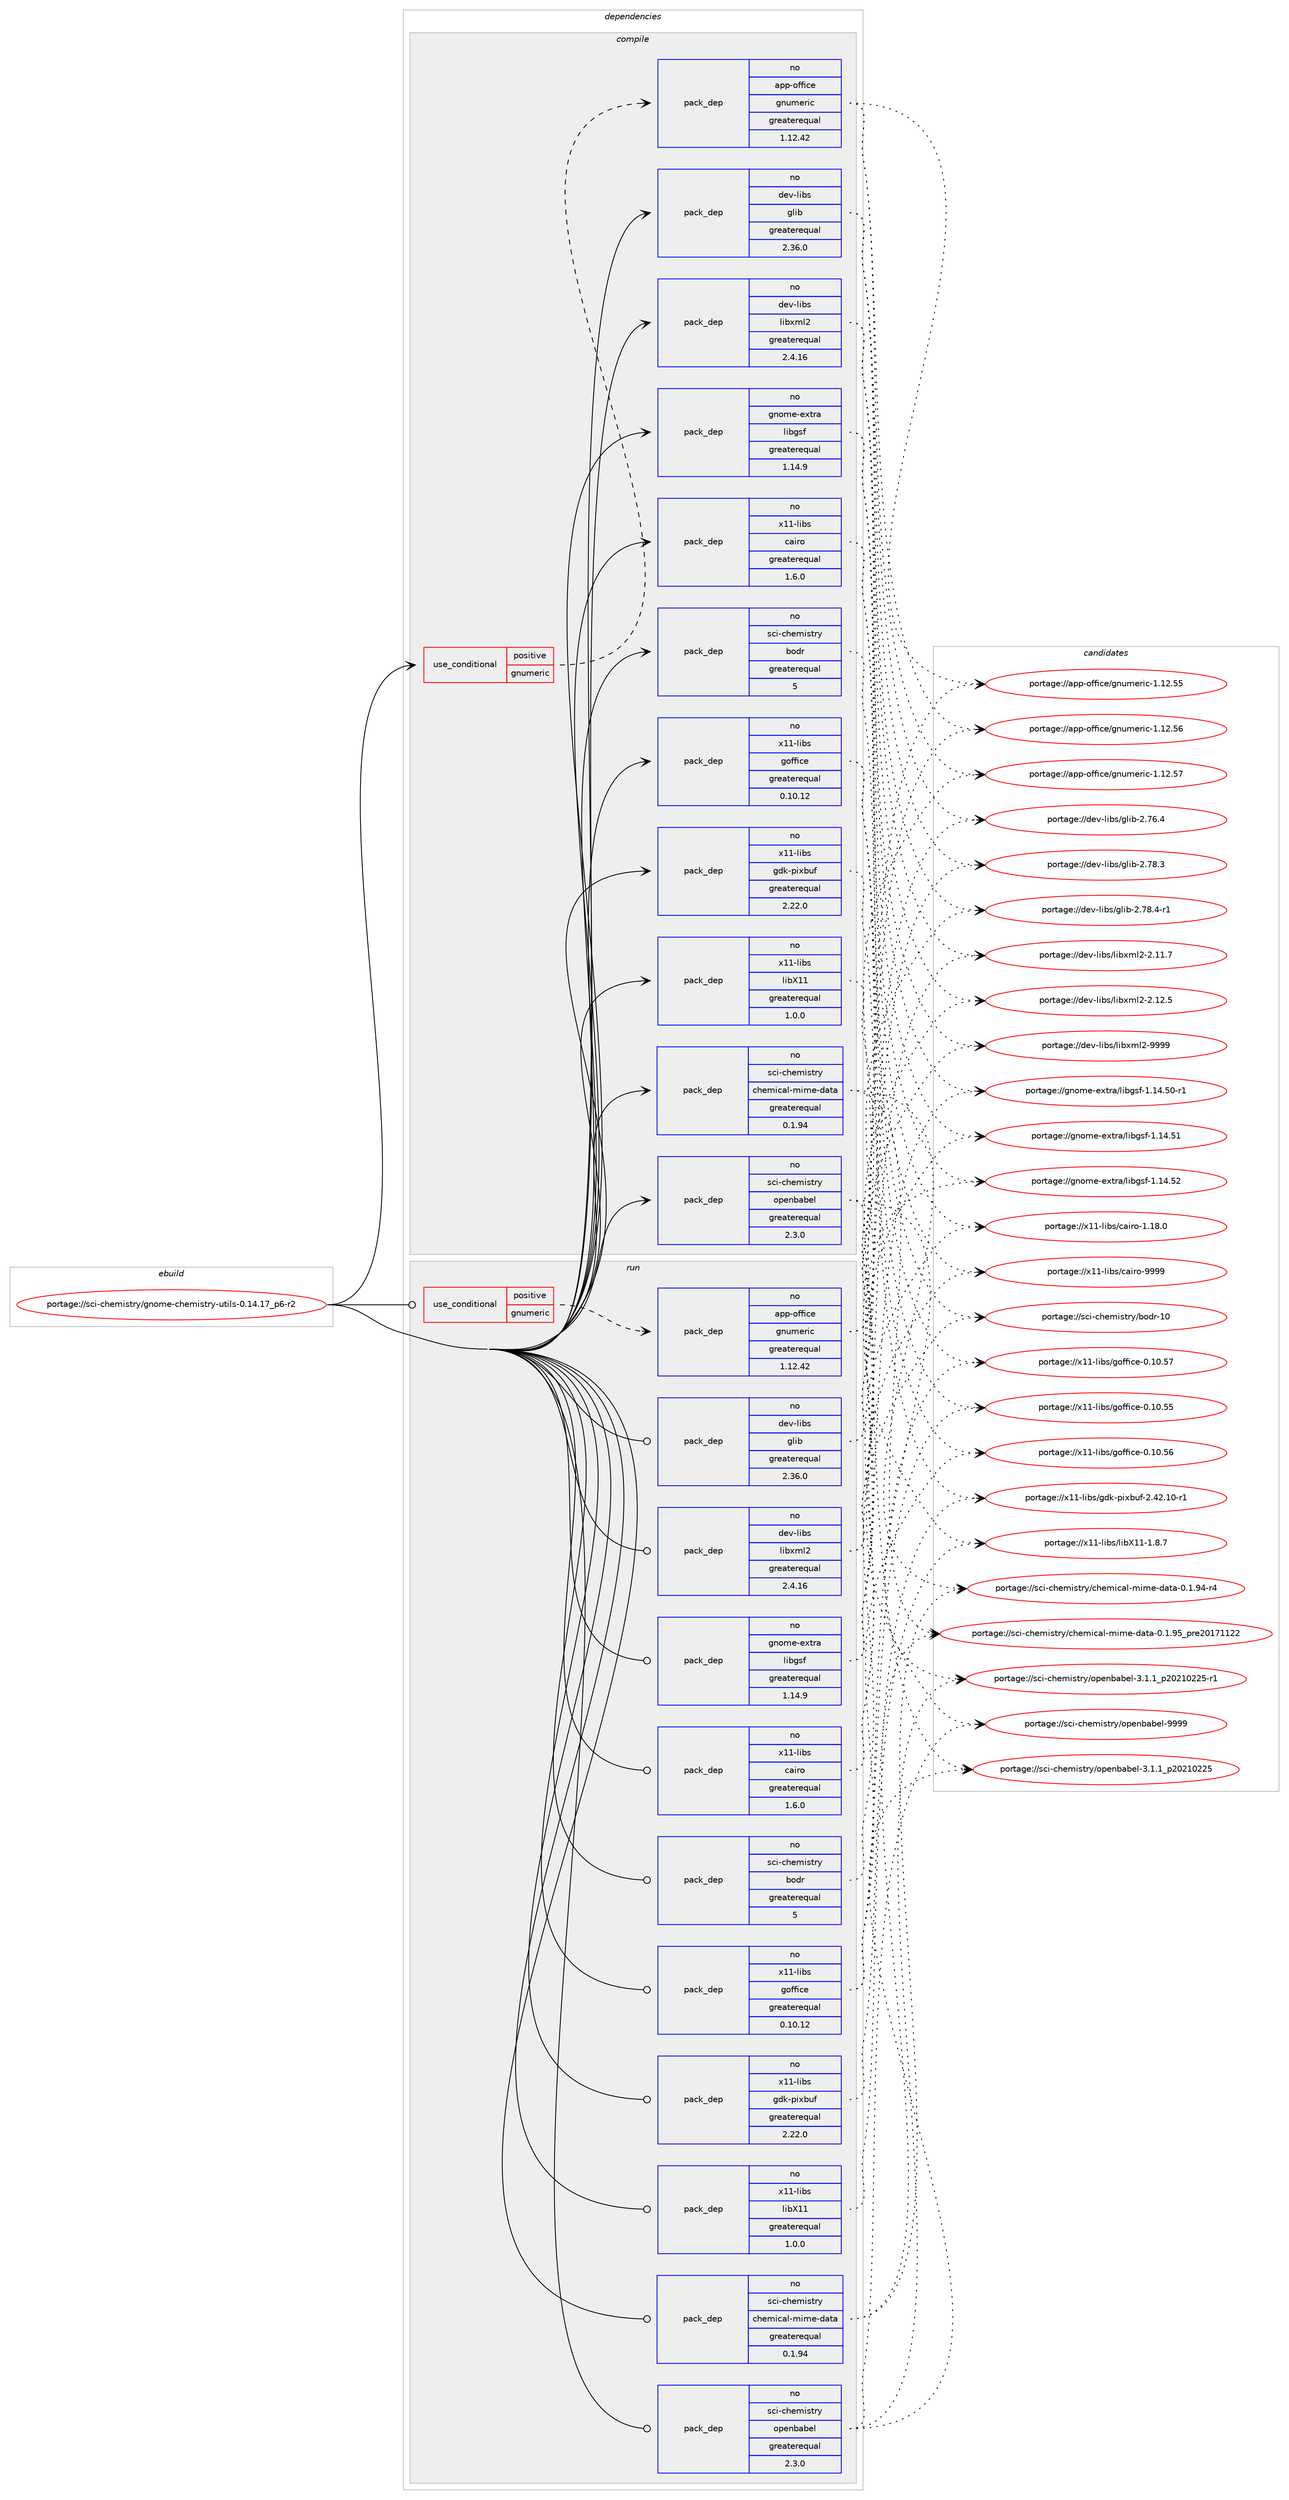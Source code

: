 digraph prolog {

# *************
# Graph options
# *************

newrank=true;
concentrate=true;
compound=true;
graph [rankdir=LR,fontname=Helvetica,fontsize=10,ranksep=1.5];#, ranksep=2.5, nodesep=0.2];
edge  [arrowhead=vee];
node  [fontname=Helvetica,fontsize=10];

# **********
# The ebuild
# **********

subgraph cluster_leftcol {
color=gray;
rank=same;
label=<<i>ebuild</i>>;
id [label="portage://sci-chemistry/gnome-chemistry-utils-0.14.17_p6-r2", color=red, width=4, href="../sci-chemistry/gnome-chemistry-utils-0.14.17_p6-r2.svg"];
}

# ****************
# The dependencies
# ****************

subgraph cluster_midcol {
color=gray;
label=<<i>dependencies</i>>;
subgraph cluster_compile {
fillcolor="#eeeeee";
style=filled;
label=<<i>compile</i>>;
subgraph cond4154 {
dependency5472 [label=<<TABLE BORDER="0" CELLBORDER="1" CELLSPACING="0" CELLPADDING="4"><TR><TD ROWSPAN="3" CELLPADDING="10">use_conditional</TD></TR><TR><TD>positive</TD></TR><TR><TD>gnumeric</TD></TR></TABLE>>, shape=none, color=red];
subgraph pack1267 {
dependency5473 [label=<<TABLE BORDER="0" CELLBORDER="1" CELLSPACING="0" CELLPADDING="4" WIDTH="220"><TR><TD ROWSPAN="6" CELLPADDING="30">pack_dep</TD></TR><TR><TD WIDTH="110">no</TD></TR><TR><TD>app-office</TD></TR><TR><TD>gnumeric</TD></TR><TR><TD>greaterequal</TD></TR><TR><TD>1.12.42</TD></TR></TABLE>>, shape=none, color=blue];
}
dependency5472:e -> dependency5473:w [weight=20,style="dashed",arrowhead="vee"];
}
id:e -> dependency5472:w [weight=20,style="solid",arrowhead="vee"];
subgraph pack1268 {
dependency5474 [label=<<TABLE BORDER="0" CELLBORDER="1" CELLSPACING="0" CELLPADDING="4" WIDTH="220"><TR><TD ROWSPAN="6" CELLPADDING="30">pack_dep</TD></TR><TR><TD WIDTH="110">no</TD></TR><TR><TD>dev-libs</TD></TR><TR><TD>glib</TD></TR><TR><TD>greaterequal</TD></TR><TR><TD>2.36.0</TD></TR></TABLE>>, shape=none, color=blue];
}
id:e -> dependency5474:w [weight=20,style="solid",arrowhead="vee"];
subgraph pack1269 {
dependency5475 [label=<<TABLE BORDER="0" CELLBORDER="1" CELLSPACING="0" CELLPADDING="4" WIDTH="220"><TR><TD ROWSPAN="6" CELLPADDING="30">pack_dep</TD></TR><TR><TD WIDTH="110">no</TD></TR><TR><TD>dev-libs</TD></TR><TR><TD>libxml2</TD></TR><TR><TD>greaterequal</TD></TR><TR><TD>2.4.16</TD></TR></TABLE>>, shape=none, color=blue];
}
id:e -> dependency5475:w [weight=20,style="solid",arrowhead="vee"];
subgraph pack1270 {
dependency5476 [label=<<TABLE BORDER="0" CELLBORDER="1" CELLSPACING="0" CELLPADDING="4" WIDTH="220"><TR><TD ROWSPAN="6" CELLPADDING="30">pack_dep</TD></TR><TR><TD WIDTH="110">no</TD></TR><TR><TD>gnome-extra</TD></TR><TR><TD>libgsf</TD></TR><TR><TD>greaterequal</TD></TR><TR><TD>1.14.9</TD></TR></TABLE>>, shape=none, color=blue];
}
id:e -> dependency5476:w [weight=20,style="solid",arrowhead="vee"];
subgraph pack1271 {
dependency5477 [label=<<TABLE BORDER="0" CELLBORDER="1" CELLSPACING="0" CELLPADDING="4" WIDTH="220"><TR><TD ROWSPAN="6" CELLPADDING="30">pack_dep</TD></TR><TR><TD WIDTH="110">no</TD></TR><TR><TD>sci-chemistry</TD></TR><TR><TD>bodr</TD></TR><TR><TD>greaterequal</TD></TR><TR><TD>5</TD></TR></TABLE>>, shape=none, color=blue];
}
id:e -> dependency5477:w [weight=20,style="solid",arrowhead="vee"];
subgraph pack1272 {
dependency5478 [label=<<TABLE BORDER="0" CELLBORDER="1" CELLSPACING="0" CELLPADDING="4" WIDTH="220"><TR><TD ROWSPAN="6" CELLPADDING="30">pack_dep</TD></TR><TR><TD WIDTH="110">no</TD></TR><TR><TD>sci-chemistry</TD></TR><TR><TD>chemical-mime-data</TD></TR><TR><TD>greaterequal</TD></TR><TR><TD>0.1.94</TD></TR></TABLE>>, shape=none, color=blue];
}
id:e -> dependency5478:w [weight=20,style="solid",arrowhead="vee"];
subgraph pack1273 {
dependency5479 [label=<<TABLE BORDER="0" CELLBORDER="1" CELLSPACING="0" CELLPADDING="4" WIDTH="220"><TR><TD ROWSPAN="6" CELLPADDING="30">pack_dep</TD></TR><TR><TD WIDTH="110">no</TD></TR><TR><TD>sci-chemistry</TD></TR><TR><TD>openbabel</TD></TR><TR><TD>greaterequal</TD></TR><TR><TD>2.3.0</TD></TR></TABLE>>, shape=none, color=blue];
}
id:e -> dependency5479:w [weight=20,style="solid",arrowhead="vee"];
# *** BEGIN UNKNOWN DEPENDENCY TYPE (TODO) ***
# id -> package_dependency(portage://sci-chemistry/gnome-chemistry-utils-0.14.17_p6-r2,install,no,virtual,glu,none,[,,],[],[])
# *** END UNKNOWN DEPENDENCY TYPE (TODO) ***

subgraph pack1274 {
dependency5480 [label=<<TABLE BORDER="0" CELLBORDER="1" CELLSPACING="0" CELLPADDING="4" WIDTH="220"><TR><TD ROWSPAN="6" CELLPADDING="30">pack_dep</TD></TR><TR><TD WIDTH="110">no</TD></TR><TR><TD>x11-libs</TD></TR><TR><TD>cairo</TD></TR><TR><TD>greaterequal</TD></TR><TR><TD>1.6.0</TD></TR></TABLE>>, shape=none, color=blue];
}
id:e -> dependency5480:w [weight=20,style="solid",arrowhead="vee"];
subgraph pack1275 {
dependency5481 [label=<<TABLE BORDER="0" CELLBORDER="1" CELLSPACING="0" CELLPADDING="4" WIDTH="220"><TR><TD ROWSPAN="6" CELLPADDING="30">pack_dep</TD></TR><TR><TD WIDTH="110">no</TD></TR><TR><TD>x11-libs</TD></TR><TR><TD>gdk-pixbuf</TD></TR><TR><TD>greaterequal</TD></TR><TR><TD>2.22.0</TD></TR></TABLE>>, shape=none, color=blue];
}
id:e -> dependency5481:w [weight=20,style="solid",arrowhead="vee"];
subgraph pack1276 {
dependency5482 [label=<<TABLE BORDER="0" CELLBORDER="1" CELLSPACING="0" CELLPADDING="4" WIDTH="220"><TR><TD ROWSPAN="6" CELLPADDING="30">pack_dep</TD></TR><TR><TD WIDTH="110">no</TD></TR><TR><TD>x11-libs</TD></TR><TR><TD>goffice</TD></TR><TR><TD>greaterequal</TD></TR><TR><TD>0.10.12</TD></TR></TABLE>>, shape=none, color=blue];
}
id:e -> dependency5482:w [weight=20,style="solid",arrowhead="vee"];
# *** BEGIN UNKNOWN DEPENDENCY TYPE (TODO) ***
# id -> package_dependency(portage://sci-chemistry/gnome-chemistry-utils-0.14.17_p6-r2,install,no,x11-libs,gtk+,none,[,,],[slot(3)],[use(enable(X),none)])
# *** END UNKNOWN DEPENDENCY TYPE (TODO) ***

subgraph pack1277 {
dependency5483 [label=<<TABLE BORDER="0" CELLBORDER="1" CELLSPACING="0" CELLPADDING="4" WIDTH="220"><TR><TD ROWSPAN="6" CELLPADDING="30">pack_dep</TD></TR><TR><TD WIDTH="110">no</TD></TR><TR><TD>x11-libs</TD></TR><TR><TD>libX11</TD></TR><TR><TD>greaterequal</TD></TR><TR><TD>1.0.0</TD></TR></TABLE>>, shape=none, color=blue];
}
id:e -> dependency5483:w [weight=20,style="solid",arrowhead="vee"];
}
subgraph cluster_compileandrun {
fillcolor="#eeeeee";
style=filled;
label=<<i>compile and run</i>>;
}
subgraph cluster_run {
fillcolor="#eeeeee";
style=filled;
label=<<i>run</i>>;
subgraph cond4155 {
dependency5484 [label=<<TABLE BORDER="0" CELLBORDER="1" CELLSPACING="0" CELLPADDING="4"><TR><TD ROWSPAN="3" CELLPADDING="10">use_conditional</TD></TR><TR><TD>positive</TD></TR><TR><TD>gnumeric</TD></TR></TABLE>>, shape=none, color=red];
subgraph pack1278 {
dependency5485 [label=<<TABLE BORDER="0" CELLBORDER="1" CELLSPACING="0" CELLPADDING="4" WIDTH="220"><TR><TD ROWSPAN="6" CELLPADDING="30">pack_dep</TD></TR><TR><TD WIDTH="110">no</TD></TR><TR><TD>app-office</TD></TR><TR><TD>gnumeric</TD></TR><TR><TD>greaterequal</TD></TR><TR><TD>1.12.42</TD></TR></TABLE>>, shape=none, color=blue];
}
dependency5484:e -> dependency5485:w [weight=20,style="dashed",arrowhead="vee"];
}
id:e -> dependency5484:w [weight=20,style="solid",arrowhead="odot"];
subgraph pack1279 {
dependency5486 [label=<<TABLE BORDER="0" CELLBORDER="1" CELLSPACING="0" CELLPADDING="4" WIDTH="220"><TR><TD ROWSPAN="6" CELLPADDING="30">pack_dep</TD></TR><TR><TD WIDTH="110">no</TD></TR><TR><TD>dev-libs</TD></TR><TR><TD>glib</TD></TR><TR><TD>greaterequal</TD></TR><TR><TD>2.36.0</TD></TR></TABLE>>, shape=none, color=blue];
}
id:e -> dependency5486:w [weight=20,style="solid",arrowhead="odot"];
subgraph pack1280 {
dependency5487 [label=<<TABLE BORDER="0" CELLBORDER="1" CELLSPACING="0" CELLPADDING="4" WIDTH="220"><TR><TD ROWSPAN="6" CELLPADDING="30">pack_dep</TD></TR><TR><TD WIDTH="110">no</TD></TR><TR><TD>dev-libs</TD></TR><TR><TD>libxml2</TD></TR><TR><TD>greaterequal</TD></TR><TR><TD>2.4.16</TD></TR></TABLE>>, shape=none, color=blue];
}
id:e -> dependency5487:w [weight=20,style="solid",arrowhead="odot"];
subgraph pack1281 {
dependency5488 [label=<<TABLE BORDER="0" CELLBORDER="1" CELLSPACING="0" CELLPADDING="4" WIDTH="220"><TR><TD ROWSPAN="6" CELLPADDING="30">pack_dep</TD></TR><TR><TD WIDTH="110">no</TD></TR><TR><TD>gnome-extra</TD></TR><TR><TD>libgsf</TD></TR><TR><TD>greaterequal</TD></TR><TR><TD>1.14.9</TD></TR></TABLE>>, shape=none, color=blue];
}
id:e -> dependency5488:w [weight=20,style="solid",arrowhead="odot"];
subgraph pack1282 {
dependency5489 [label=<<TABLE BORDER="0" CELLBORDER="1" CELLSPACING="0" CELLPADDING="4" WIDTH="220"><TR><TD ROWSPAN="6" CELLPADDING="30">pack_dep</TD></TR><TR><TD WIDTH="110">no</TD></TR><TR><TD>sci-chemistry</TD></TR><TR><TD>bodr</TD></TR><TR><TD>greaterequal</TD></TR><TR><TD>5</TD></TR></TABLE>>, shape=none, color=blue];
}
id:e -> dependency5489:w [weight=20,style="solid",arrowhead="odot"];
subgraph pack1283 {
dependency5490 [label=<<TABLE BORDER="0" CELLBORDER="1" CELLSPACING="0" CELLPADDING="4" WIDTH="220"><TR><TD ROWSPAN="6" CELLPADDING="30">pack_dep</TD></TR><TR><TD WIDTH="110">no</TD></TR><TR><TD>sci-chemistry</TD></TR><TR><TD>chemical-mime-data</TD></TR><TR><TD>greaterequal</TD></TR><TR><TD>0.1.94</TD></TR></TABLE>>, shape=none, color=blue];
}
id:e -> dependency5490:w [weight=20,style="solid",arrowhead="odot"];
subgraph pack1284 {
dependency5491 [label=<<TABLE BORDER="0" CELLBORDER="1" CELLSPACING="0" CELLPADDING="4" WIDTH="220"><TR><TD ROWSPAN="6" CELLPADDING="30">pack_dep</TD></TR><TR><TD WIDTH="110">no</TD></TR><TR><TD>sci-chemistry</TD></TR><TR><TD>openbabel</TD></TR><TR><TD>greaterequal</TD></TR><TR><TD>2.3.0</TD></TR></TABLE>>, shape=none, color=blue];
}
id:e -> dependency5491:w [weight=20,style="solid",arrowhead="odot"];
# *** BEGIN UNKNOWN DEPENDENCY TYPE (TODO) ***
# id -> package_dependency(portage://sci-chemistry/gnome-chemistry-utils-0.14.17_p6-r2,run,no,virtual,glu,none,[,,],[],[])
# *** END UNKNOWN DEPENDENCY TYPE (TODO) ***

subgraph pack1285 {
dependency5492 [label=<<TABLE BORDER="0" CELLBORDER="1" CELLSPACING="0" CELLPADDING="4" WIDTH="220"><TR><TD ROWSPAN="6" CELLPADDING="30">pack_dep</TD></TR><TR><TD WIDTH="110">no</TD></TR><TR><TD>x11-libs</TD></TR><TR><TD>cairo</TD></TR><TR><TD>greaterequal</TD></TR><TR><TD>1.6.0</TD></TR></TABLE>>, shape=none, color=blue];
}
id:e -> dependency5492:w [weight=20,style="solid",arrowhead="odot"];
subgraph pack1286 {
dependency5493 [label=<<TABLE BORDER="0" CELLBORDER="1" CELLSPACING="0" CELLPADDING="4" WIDTH="220"><TR><TD ROWSPAN="6" CELLPADDING="30">pack_dep</TD></TR><TR><TD WIDTH="110">no</TD></TR><TR><TD>x11-libs</TD></TR><TR><TD>gdk-pixbuf</TD></TR><TR><TD>greaterequal</TD></TR><TR><TD>2.22.0</TD></TR></TABLE>>, shape=none, color=blue];
}
id:e -> dependency5493:w [weight=20,style="solid",arrowhead="odot"];
subgraph pack1287 {
dependency5494 [label=<<TABLE BORDER="0" CELLBORDER="1" CELLSPACING="0" CELLPADDING="4" WIDTH="220"><TR><TD ROWSPAN="6" CELLPADDING="30">pack_dep</TD></TR><TR><TD WIDTH="110">no</TD></TR><TR><TD>x11-libs</TD></TR><TR><TD>goffice</TD></TR><TR><TD>greaterequal</TD></TR><TR><TD>0.10.12</TD></TR></TABLE>>, shape=none, color=blue];
}
id:e -> dependency5494:w [weight=20,style="solid",arrowhead="odot"];
# *** BEGIN UNKNOWN DEPENDENCY TYPE (TODO) ***
# id -> package_dependency(portage://sci-chemistry/gnome-chemistry-utils-0.14.17_p6-r2,run,no,x11-libs,gtk+,none,[,,],[slot(3)],[use(enable(X),none)])
# *** END UNKNOWN DEPENDENCY TYPE (TODO) ***

subgraph pack1288 {
dependency5495 [label=<<TABLE BORDER="0" CELLBORDER="1" CELLSPACING="0" CELLPADDING="4" WIDTH="220"><TR><TD ROWSPAN="6" CELLPADDING="30">pack_dep</TD></TR><TR><TD WIDTH="110">no</TD></TR><TR><TD>x11-libs</TD></TR><TR><TD>libX11</TD></TR><TR><TD>greaterequal</TD></TR><TR><TD>1.0.0</TD></TR></TABLE>>, shape=none, color=blue];
}
id:e -> dependency5495:w [weight=20,style="solid",arrowhead="odot"];
}
}

# **************
# The candidates
# **************

subgraph cluster_choices {
rank=same;
color=gray;
label=<<i>candidates</i>>;

subgraph choice1267 {
color=black;
nodesep=1;
choice97112112451111021021059910147103110117109101114105994549464950465353 [label="portage://app-office/gnumeric-1.12.55", color=red, width=4,href="../app-office/gnumeric-1.12.55.svg"];
choice97112112451111021021059910147103110117109101114105994549464950465354 [label="portage://app-office/gnumeric-1.12.56", color=red, width=4,href="../app-office/gnumeric-1.12.56.svg"];
choice97112112451111021021059910147103110117109101114105994549464950465355 [label="portage://app-office/gnumeric-1.12.57", color=red, width=4,href="../app-office/gnumeric-1.12.57.svg"];
dependency5473:e -> choice97112112451111021021059910147103110117109101114105994549464950465353:w [style=dotted,weight="100"];
dependency5473:e -> choice97112112451111021021059910147103110117109101114105994549464950465354:w [style=dotted,weight="100"];
dependency5473:e -> choice97112112451111021021059910147103110117109101114105994549464950465355:w [style=dotted,weight="100"];
}
subgraph choice1268 {
color=black;
nodesep=1;
choice1001011184510810598115471031081059845504655544652 [label="portage://dev-libs/glib-2.76.4", color=red, width=4,href="../dev-libs/glib-2.76.4.svg"];
choice1001011184510810598115471031081059845504655564651 [label="portage://dev-libs/glib-2.78.3", color=red, width=4,href="../dev-libs/glib-2.78.3.svg"];
choice10010111845108105981154710310810598455046555646524511449 [label="portage://dev-libs/glib-2.78.4-r1", color=red, width=4,href="../dev-libs/glib-2.78.4-r1.svg"];
dependency5474:e -> choice1001011184510810598115471031081059845504655544652:w [style=dotted,weight="100"];
dependency5474:e -> choice1001011184510810598115471031081059845504655564651:w [style=dotted,weight="100"];
dependency5474:e -> choice10010111845108105981154710310810598455046555646524511449:w [style=dotted,weight="100"];
}
subgraph choice1269 {
color=black;
nodesep=1;
choice100101118451081059811547108105981201091085045504649494655 [label="portage://dev-libs/libxml2-2.11.7", color=red, width=4,href="../dev-libs/libxml2-2.11.7.svg"];
choice100101118451081059811547108105981201091085045504649504653 [label="portage://dev-libs/libxml2-2.12.5", color=red, width=4,href="../dev-libs/libxml2-2.12.5.svg"];
choice10010111845108105981154710810598120109108504557575757 [label="portage://dev-libs/libxml2-9999", color=red, width=4,href="../dev-libs/libxml2-9999.svg"];
dependency5475:e -> choice100101118451081059811547108105981201091085045504649494655:w [style=dotted,weight="100"];
dependency5475:e -> choice100101118451081059811547108105981201091085045504649504653:w [style=dotted,weight="100"];
dependency5475:e -> choice10010111845108105981154710810598120109108504557575757:w [style=dotted,weight="100"];
}
subgraph choice1270 {
color=black;
nodesep=1;
choice1031101111091014510112011611497471081059810311510245494649524653484511449 [label="portage://gnome-extra/libgsf-1.14.50-r1", color=red, width=4,href="../gnome-extra/libgsf-1.14.50-r1.svg"];
choice103110111109101451011201161149747108105981031151024549464952465349 [label="portage://gnome-extra/libgsf-1.14.51", color=red, width=4,href="../gnome-extra/libgsf-1.14.51.svg"];
choice103110111109101451011201161149747108105981031151024549464952465350 [label="portage://gnome-extra/libgsf-1.14.52", color=red, width=4,href="../gnome-extra/libgsf-1.14.52.svg"];
dependency5476:e -> choice1031101111091014510112011611497471081059810311510245494649524653484511449:w [style=dotted,weight="100"];
dependency5476:e -> choice103110111109101451011201161149747108105981031151024549464952465349:w [style=dotted,weight="100"];
dependency5476:e -> choice103110111109101451011201161149747108105981031151024549464952465350:w [style=dotted,weight="100"];
}
subgraph choice1271 {
color=black;
nodesep=1;
choice1159910545991041011091051151161141214798111100114454948 [label="portage://sci-chemistry/bodr-10", color=red, width=4,href="../sci-chemistry/bodr-10.svg"];
dependency5477:e -> choice1159910545991041011091051151161141214798111100114454948:w [style=dotted,weight="100"];
}
subgraph choice1272 {
color=black;
nodesep=1;
choice1159910545991041011091051151161141214799104101109105999710845109105109101451009711697454846494657524511452 [label="portage://sci-chemistry/chemical-mime-data-0.1.94-r4", color=red, width=4,href="../sci-chemistry/chemical-mime-data-0.1.94-r4.svg"];
choice115991054599104101109105115116114121479910410110910599971084510910510910145100971169745484649465753951121141015048495549495050 [label="portage://sci-chemistry/chemical-mime-data-0.1.95_pre20171122", color=red, width=4,href="../sci-chemistry/chemical-mime-data-0.1.95_pre20171122.svg"];
dependency5478:e -> choice1159910545991041011091051151161141214799104101109105999710845109105109101451009711697454846494657524511452:w [style=dotted,weight="100"];
dependency5478:e -> choice115991054599104101109105115116114121479910410110910599971084510910510910145100971169745484649465753951121141015048495549495050:w [style=dotted,weight="100"];
}
subgraph choice1273 {
color=black;
nodesep=1;
choice11599105459910410110910511511611412147111112101110989798101108455146494649951125048504948505053 [label="portage://sci-chemistry/openbabel-3.1.1_p20210225", color=red, width=4,href="../sci-chemistry/openbabel-3.1.1_p20210225.svg"];
choice115991054599104101109105115116114121471111121011109897981011084551464946499511250485049485050534511449 [label="portage://sci-chemistry/openbabel-3.1.1_p20210225-r1", color=red, width=4,href="../sci-chemistry/openbabel-3.1.1_p20210225-r1.svg"];
choice115991054599104101109105115116114121471111121011109897981011084557575757 [label="portage://sci-chemistry/openbabel-9999", color=red, width=4,href="../sci-chemistry/openbabel-9999.svg"];
dependency5479:e -> choice11599105459910410110910511511611412147111112101110989798101108455146494649951125048504948505053:w [style=dotted,weight="100"];
dependency5479:e -> choice115991054599104101109105115116114121471111121011109897981011084551464946499511250485049485050534511449:w [style=dotted,weight="100"];
dependency5479:e -> choice115991054599104101109105115116114121471111121011109897981011084557575757:w [style=dotted,weight="100"];
}
subgraph choice1274 {
color=black;
nodesep=1;
choice1204949451081059811547999710511411145494649564648 [label="portage://x11-libs/cairo-1.18.0", color=red, width=4,href="../x11-libs/cairo-1.18.0.svg"];
choice120494945108105981154799971051141114557575757 [label="portage://x11-libs/cairo-9999", color=red, width=4,href="../x11-libs/cairo-9999.svg"];
dependency5480:e -> choice1204949451081059811547999710511411145494649564648:w [style=dotted,weight="100"];
dependency5480:e -> choice120494945108105981154799971051141114557575757:w [style=dotted,weight="100"];
}
subgraph choice1275 {
color=black;
nodesep=1;
choice1204949451081059811547103100107451121051209811710245504652504649484511449 [label="portage://x11-libs/gdk-pixbuf-2.42.10-r1", color=red, width=4,href="../x11-libs/gdk-pixbuf-2.42.10-r1.svg"];
dependency5481:e -> choice1204949451081059811547103100107451121051209811710245504652504649484511449:w [style=dotted,weight="100"];
}
subgraph choice1276 {
color=black;
nodesep=1;
choice1204949451081059811547103111102102105991014548464948465353 [label="portage://x11-libs/goffice-0.10.55", color=red, width=4,href="../x11-libs/goffice-0.10.55.svg"];
choice1204949451081059811547103111102102105991014548464948465354 [label="portage://x11-libs/goffice-0.10.56", color=red, width=4,href="../x11-libs/goffice-0.10.56.svg"];
choice1204949451081059811547103111102102105991014548464948465355 [label="portage://x11-libs/goffice-0.10.57", color=red, width=4,href="../x11-libs/goffice-0.10.57.svg"];
dependency5482:e -> choice1204949451081059811547103111102102105991014548464948465353:w [style=dotted,weight="100"];
dependency5482:e -> choice1204949451081059811547103111102102105991014548464948465354:w [style=dotted,weight="100"];
dependency5482:e -> choice1204949451081059811547103111102102105991014548464948465355:w [style=dotted,weight="100"];
}
subgraph choice1277 {
color=black;
nodesep=1;
choice120494945108105981154710810598884949454946564655 [label="portage://x11-libs/libX11-1.8.7", color=red, width=4,href="../x11-libs/libX11-1.8.7.svg"];
dependency5483:e -> choice120494945108105981154710810598884949454946564655:w [style=dotted,weight="100"];
}
subgraph choice1278 {
color=black;
nodesep=1;
choice97112112451111021021059910147103110117109101114105994549464950465353 [label="portage://app-office/gnumeric-1.12.55", color=red, width=4,href="../app-office/gnumeric-1.12.55.svg"];
choice97112112451111021021059910147103110117109101114105994549464950465354 [label="portage://app-office/gnumeric-1.12.56", color=red, width=4,href="../app-office/gnumeric-1.12.56.svg"];
choice97112112451111021021059910147103110117109101114105994549464950465355 [label="portage://app-office/gnumeric-1.12.57", color=red, width=4,href="../app-office/gnumeric-1.12.57.svg"];
dependency5485:e -> choice97112112451111021021059910147103110117109101114105994549464950465353:w [style=dotted,weight="100"];
dependency5485:e -> choice97112112451111021021059910147103110117109101114105994549464950465354:w [style=dotted,weight="100"];
dependency5485:e -> choice97112112451111021021059910147103110117109101114105994549464950465355:w [style=dotted,weight="100"];
}
subgraph choice1279 {
color=black;
nodesep=1;
choice1001011184510810598115471031081059845504655544652 [label="portage://dev-libs/glib-2.76.4", color=red, width=4,href="../dev-libs/glib-2.76.4.svg"];
choice1001011184510810598115471031081059845504655564651 [label="portage://dev-libs/glib-2.78.3", color=red, width=4,href="../dev-libs/glib-2.78.3.svg"];
choice10010111845108105981154710310810598455046555646524511449 [label="portage://dev-libs/glib-2.78.4-r1", color=red, width=4,href="../dev-libs/glib-2.78.4-r1.svg"];
dependency5486:e -> choice1001011184510810598115471031081059845504655544652:w [style=dotted,weight="100"];
dependency5486:e -> choice1001011184510810598115471031081059845504655564651:w [style=dotted,weight="100"];
dependency5486:e -> choice10010111845108105981154710310810598455046555646524511449:w [style=dotted,weight="100"];
}
subgraph choice1280 {
color=black;
nodesep=1;
choice100101118451081059811547108105981201091085045504649494655 [label="portage://dev-libs/libxml2-2.11.7", color=red, width=4,href="../dev-libs/libxml2-2.11.7.svg"];
choice100101118451081059811547108105981201091085045504649504653 [label="portage://dev-libs/libxml2-2.12.5", color=red, width=4,href="../dev-libs/libxml2-2.12.5.svg"];
choice10010111845108105981154710810598120109108504557575757 [label="portage://dev-libs/libxml2-9999", color=red, width=4,href="../dev-libs/libxml2-9999.svg"];
dependency5487:e -> choice100101118451081059811547108105981201091085045504649494655:w [style=dotted,weight="100"];
dependency5487:e -> choice100101118451081059811547108105981201091085045504649504653:w [style=dotted,weight="100"];
dependency5487:e -> choice10010111845108105981154710810598120109108504557575757:w [style=dotted,weight="100"];
}
subgraph choice1281 {
color=black;
nodesep=1;
choice1031101111091014510112011611497471081059810311510245494649524653484511449 [label="portage://gnome-extra/libgsf-1.14.50-r1", color=red, width=4,href="../gnome-extra/libgsf-1.14.50-r1.svg"];
choice103110111109101451011201161149747108105981031151024549464952465349 [label="portage://gnome-extra/libgsf-1.14.51", color=red, width=4,href="../gnome-extra/libgsf-1.14.51.svg"];
choice103110111109101451011201161149747108105981031151024549464952465350 [label="portage://gnome-extra/libgsf-1.14.52", color=red, width=4,href="../gnome-extra/libgsf-1.14.52.svg"];
dependency5488:e -> choice1031101111091014510112011611497471081059810311510245494649524653484511449:w [style=dotted,weight="100"];
dependency5488:e -> choice103110111109101451011201161149747108105981031151024549464952465349:w [style=dotted,weight="100"];
dependency5488:e -> choice103110111109101451011201161149747108105981031151024549464952465350:w [style=dotted,weight="100"];
}
subgraph choice1282 {
color=black;
nodesep=1;
choice1159910545991041011091051151161141214798111100114454948 [label="portage://sci-chemistry/bodr-10", color=red, width=4,href="../sci-chemistry/bodr-10.svg"];
dependency5489:e -> choice1159910545991041011091051151161141214798111100114454948:w [style=dotted,weight="100"];
}
subgraph choice1283 {
color=black;
nodesep=1;
choice1159910545991041011091051151161141214799104101109105999710845109105109101451009711697454846494657524511452 [label="portage://sci-chemistry/chemical-mime-data-0.1.94-r4", color=red, width=4,href="../sci-chemistry/chemical-mime-data-0.1.94-r4.svg"];
choice115991054599104101109105115116114121479910410110910599971084510910510910145100971169745484649465753951121141015048495549495050 [label="portage://sci-chemistry/chemical-mime-data-0.1.95_pre20171122", color=red, width=4,href="../sci-chemistry/chemical-mime-data-0.1.95_pre20171122.svg"];
dependency5490:e -> choice1159910545991041011091051151161141214799104101109105999710845109105109101451009711697454846494657524511452:w [style=dotted,weight="100"];
dependency5490:e -> choice115991054599104101109105115116114121479910410110910599971084510910510910145100971169745484649465753951121141015048495549495050:w [style=dotted,weight="100"];
}
subgraph choice1284 {
color=black;
nodesep=1;
choice11599105459910410110910511511611412147111112101110989798101108455146494649951125048504948505053 [label="portage://sci-chemistry/openbabel-3.1.1_p20210225", color=red, width=4,href="../sci-chemistry/openbabel-3.1.1_p20210225.svg"];
choice115991054599104101109105115116114121471111121011109897981011084551464946499511250485049485050534511449 [label="portage://sci-chemistry/openbabel-3.1.1_p20210225-r1", color=red, width=4,href="../sci-chemistry/openbabel-3.1.1_p20210225-r1.svg"];
choice115991054599104101109105115116114121471111121011109897981011084557575757 [label="portage://sci-chemistry/openbabel-9999", color=red, width=4,href="../sci-chemistry/openbabel-9999.svg"];
dependency5491:e -> choice11599105459910410110910511511611412147111112101110989798101108455146494649951125048504948505053:w [style=dotted,weight="100"];
dependency5491:e -> choice115991054599104101109105115116114121471111121011109897981011084551464946499511250485049485050534511449:w [style=dotted,weight="100"];
dependency5491:e -> choice115991054599104101109105115116114121471111121011109897981011084557575757:w [style=dotted,weight="100"];
}
subgraph choice1285 {
color=black;
nodesep=1;
choice1204949451081059811547999710511411145494649564648 [label="portage://x11-libs/cairo-1.18.0", color=red, width=4,href="../x11-libs/cairo-1.18.0.svg"];
choice120494945108105981154799971051141114557575757 [label="portage://x11-libs/cairo-9999", color=red, width=4,href="../x11-libs/cairo-9999.svg"];
dependency5492:e -> choice1204949451081059811547999710511411145494649564648:w [style=dotted,weight="100"];
dependency5492:e -> choice120494945108105981154799971051141114557575757:w [style=dotted,weight="100"];
}
subgraph choice1286 {
color=black;
nodesep=1;
choice1204949451081059811547103100107451121051209811710245504652504649484511449 [label="portage://x11-libs/gdk-pixbuf-2.42.10-r1", color=red, width=4,href="../x11-libs/gdk-pixbuf-2.42.10-r1.svg"];
dependency5493:e -> choice1204949451081059811547103100107451121051209811710245504652504649484511449:w [style=dotted,weight="100"];
}
subgraph choice1287 {
color=black;
nodesep=1;
choice1204949451081059811547103111102102105991014548464948465353 [label="portage://x11-libs/goffice-0.10.55", color=red, width=4,href="../x11-libs/goffice-0.10.55.svg"];
choice1204949451081059811547103111102102105991014548464948465354 [label="portage://x11-libs/goffice-0.10.56", color=red, width=4,href="../x11-libs/goffice-0.10.56.svg"];
choice1204949451081059811547103111102102105991014548464948465355 [label="portage://x11-libs/goffice-0.10.57", color=red, width=4,href="../x11-libs/goffice-0.10.57.svg"];
dependency5494:e -> choice1204949451081059811547103111102102105991014548464948465353:w [style=dotted,weight="100"];
dependency5494:e -> choice1204949451081059811547103111102102105991014548464948465354:w [style=dotted,weight="100"];
dependency5494:e -> choice1204949451081059811547103111102102105991014548464948465355:w [style=dotted,weight="100"];
}
subgraph choice1288 {
color=black;
nodesep=1;
choice120494945108105981154710810598884949454946564655 [label="portage://x11-libs/libX11-1.8.7", color=red, width=4,href="../x11-libs/libX11-1.8.7.svg"];
dependency5495:e -> choice120494945108105981154710810598884949454946564655:w [style=dotted,weight="100"];
}
}

}

